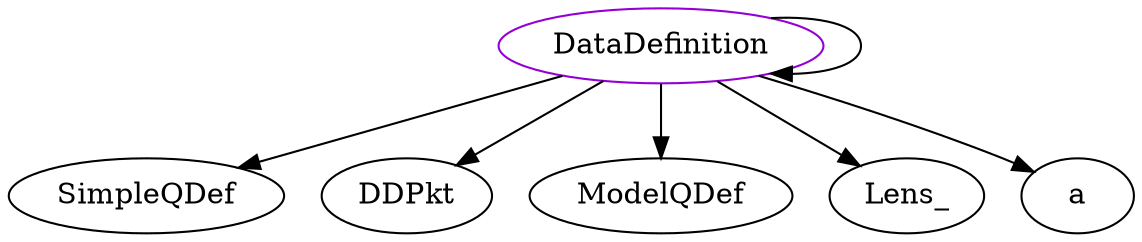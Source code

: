 digraph datadefinition{
DataDefinition	[shape=oval, color=darkviolet, label="DataDefinition"];
DataDefinition -> SimpleQDef;
DataDefinition -> DDPkt;
DataDefinition -> DataDefinition;
DataDefinition -> ModelQDef;
DataDefinition -> Lens_;
DataDefinition -> a;
}
